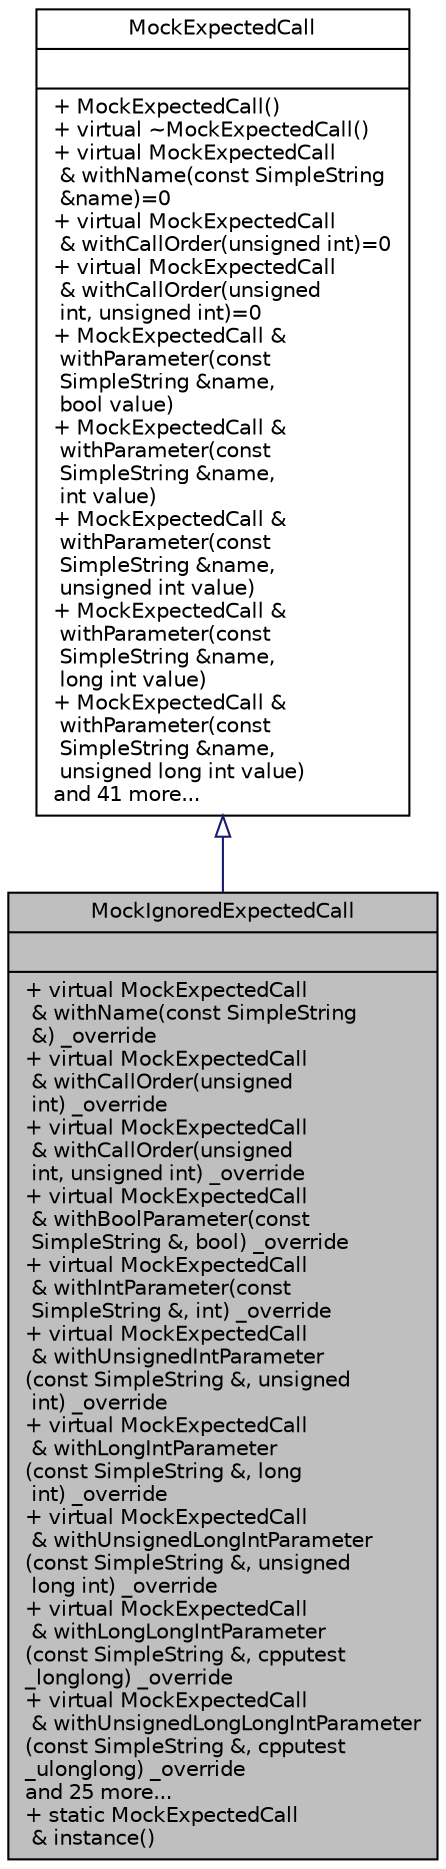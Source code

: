 digraph "MockIgnoredExpectedCall"
{
 // LATEX_PDF_SIZE
  edge [fontname="Helvetica",fontsize="10",labelfontname="Helvetica",labelfontsize="10"];
  node [fontname="Helvetica",fontsize="10",shape=record];
  Node1 [label="{MockIgnoredExpectedCall\n||+ virtual MockExpectedCall\l & withName(const SimpleString\l &) _override\l+ virtual MockExpectedCall\l & withCallOrder(unsigned\l int) _override\l+ virtual MockExpectedCall\l & withCallOrder(unsigned\l int, unsigned int) _override\l+ virtual MockExpectedCall\l & withBoolParameter(const\l SimpleString &, bool) _override\l+ virtual MockExpectedCall\l & withIntParameter(const\l SimpleString &, int) _override\l+ virtual MockExpectedCall\l & withUnsignedIntParameter\l(const SimpleString &, unsigned\l int) _override\l+ virtual MockExpectedCall\l & withLongIntParameter\l(const SimpleString &, long\l int) _override\l+ virtual MockExpectedCall\l & withUnsignedLongIntParameter\l(const SimpleString &, unsigned\l long int) _override\l+ virtual MockExpectedCall\l & withLongLongIntParameter\l(const SimpleString &, cpputest\l_longlong) _override\l+ virtual MockExpectedCall\l & withUnsignedLongLongIntParameter\l(const SimpleString &, cpputest\l_ulonglong) _override\land 25 more...\l+ static MockExpectedCall\l & instance()\l}",height=0.2,width=0.4,color="black", fillcolor="grey75", style="filled", fontcolor="black",tooltip=" "];
  Node2 -> Node1 [dir="back",color="midnightblue",fontsize="10",style="solid",arrowtail="onormal",fontname="Helvetica"];
  Node2 [label="{MockExpectedCall\n||+  MockExpectedCall()\l+ virtual ~MockExpectedCall()\l+ virtual MockExpectedCall\l & withName(const SimpleString\l &name)=0\l+ virtual MockExpectedCall\l & withCallOrder(unsigned int)=0\l+ virtual MockExpectedCall\l & withCallOrder(unsigned\l int, unsigned int)=0\l+ MockExpectedCall &\l withParameter(const\l SimpleString &name,\l bool value)\l+ MockExpectedCall &\l withParameter(const\l SimpleString &name,\l int value)\l+ MockExpectedCall &\l withParameter(const\l SimpleString &name,\l unsigned int value)\l+ MockExpectedCall &\l withParameter(const\l SimpleString &name,\l long int value)\l+ MockExpectedCall &\l withParameter(const\l SimpleString &name,\l unsigned long int value)\land 41 more...\l}",height=0.2,width=0.4,color="black", fillcolor="white", style="filled",URL="$classMockExpectedCall.html",tooltip=" "];
}
